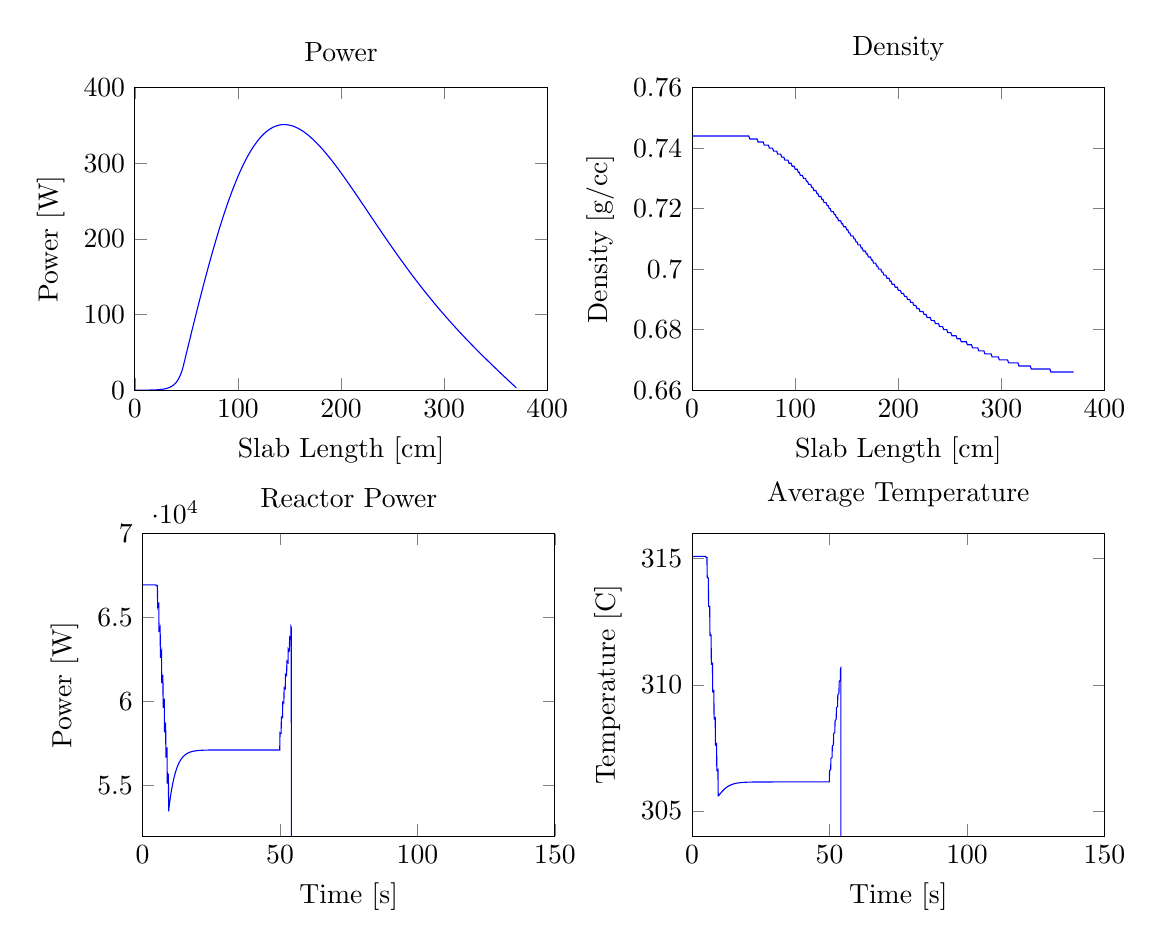 % This file was created by matlab2tikz v0.1.4.
% Copyright (c) 2008--2011, Nico Schlömer <nico.schloemer@gmail.com>
% All rights reserved.
% 
% The latest updates can be retrieved from
%   http://www.mathworks.com/matlabcentral/fileexchange/22022-matlab2tikz
% where you can also make suggestions and rate matlab2tikz.
% 
\begin{tikzpicture}

\begin{axis}[%
name=plot1,
scale only axis,
width=2.062in,
height=1.513in,
xmin=0, xmax=400,
ymin=0, ymax=400,
xlabel={Slab Length [cm]},
ylabel={Power [W]},
title={Power},
axis on top]
\addplot [
color=blue,
solid
]
coordinates{
 (1,0.009)(2,0.014)(3,0.018)(4,0.024)(5,0.029)(6,0.036)(7,0.044)(8,0.053)(9,0.063)(10,0.075)(11,0.089)(12,0.105)(13,0.124)(14,0.146)(15,0.172)(16,0.203)(17,0.239)(18,0.282)(19,0.332)(20,0.391)(21,0.46)(22,0.542)(23,0.638)(24,0.751)(25,0.884)(26,1.04)(27,1.224)(28,1.441)(29,1.696)(30,1.996)(31,2.35)(32,2.766)(33,3.255)(34,3.832)(35,4.51)(36,5.308)(37,6.248)(38,7.354)(39,8.655)(40,10.188)(41,11.991)(42,14.113)(43,16.611)(44,19.551)(45,23.011)(46,27.083)(47,31.875)(48,37.515)(49,43.146)(50,48.766)(51,54.374)(52,59.969)(53,65.548)(54,71.111)(55,76.656)(56,82.181)(57,87.684)(58,93.164)(59,98.62)(60,104.049)(61,109.45)(62,114.822)(63,120.162)(64,125.47)(65,130.743)(66,135.979)(67,141.178)(68,146.337)(69,151.456)(70,156.532)(71,161.564)(72,166.55)(73,171.489)(74,176.379)(75,181.22)(76,186.009)(77,190.746)(78,195.428)(79,200.055)(80,204.625)(81,209.138)(82,213.591)(83,217.984)(84,222.315)(85,226.584)(86,230.789)(87,234.93)(88,239.005)(89,243.014)(90,246.955)(91,250.828)(92,254.632)(93,258.366)(94,262.03)(95,265.622)(96,269.142)(97,272.59)(98,275.965)(99,279.266)(100,282.493)(101,285.646)(102,288.723)(103,291.726)(104,294.653)(105,297.504)(106,300.279)(107,302.978)(108,305.601)(109,308.148)(110,310.618)(111,313.011)(112,315.329)(113,317.57)(114,319.734)(115,321.823)(116,323.836)(117,325.773)(118,327.634)(119,329.421)(120,331.132)(121,332.769)(122,334.332)(123,335.821)(124,337.237)(125,338.58)(126,339.85)(127,341.049)(128,342.176)(129,343.233)(130,344.219)(131,345.136)(132,345.984)(133,346.764)(134,347.476)(135,348.122)(136,348.701)(137,349.215)(138,349.664)(139,350.049)(140,350.371)(141,350.631)(142,350.829)(143,350.966)(144,351.044)(145,351.063)(146,351.023)(147,350.926)(148,350.773)(149,350.564)(150,350.3)(151,349.983)(152,349.613)(153,349.19)(154,348.717)(155,348.194)(156,347.621)(157,347)(158,346.332)(159,345.617)(160,344.857)(161,344.052)(162,343.203)(163,342.311)(164,341.378)(165,340.404)(166,339.39)(167,338.336)(168,337.244)(169,336.115)(170,334.95)(171,333.749)(172,332.513)(173,331.244)(174,329.942)(175,328.608)(176,327.242)(177,325.847)(178,324.422)(179,322.968)(180,321.487)(181,319.978)(182,318.444)(183,316.884)(184,315.299)(185,313.691)(186,312.06)(187,310.407)(188,308.733)(189,307.037)(190,305.322)(191,303.588)(192,301.835)(193,300.064)(194,298.277)(195,296.473)(196,294.653)(197,292.818)(198,290.969)(199,289.107)(200,287.231)(201,285.343)(202,283.442)(203,281.531)(204,279.609)(205,277.677)(206,275.736)(207,273.785)(208,271.827)(209,269.86)(210,267.886)(211,265.905)(212,263.918)(213,261.926)(214,259.928)(215,257.925)(216,255.918)(217,253.906)(218,251.892)(219,249.874)(220,247.854)(221,245.832)(222,243.807)(223,241.782)(224,239.755)(225,237.728)(226,235.7)(227,233.673)(228,231.646)(229,229.62)(230,227.594)(231,225.571)(232,223.548)(233,221.528)(234,219.51)(235,217.495)(236,215.483)(237,213.473)(238,211.467)(239,209.465)(240,207.467)(241,205.472)(242,203.482)(243,201.496)(244,199.515)(245,197.539)(246,195.568)(247,193.603)(248,191.643)(249,189.688)(250,187.739)(251,185.797)(252,183.86)(253,181.93)(254,180.006)(255,178.088)(256,176.177)(257,174.273)(258,172.376)(259,170.486)(260,168.603)(261,166.727)(262,164.858)(263,162.997)(264,161.143)(265,159.296)(266,157.458)(267,155.626)(268,153.803)(269,151.987)(270,150.179)(271,148.379)(272,146.586)(273,144.802)(274,143.025)(275,141.257)(276,139.496)(277,137.743)(278,135.999)(279,134.262)(280,132.533)(281,130.813)(282,129.1)(283,127.396)(284,125.699)(285,124.01)(286,122.33)(287,120.657)(288,118.992)(289,117.336)(290,115.687)(291,114.045)(292,112.412)(293,110.787)(294,109.169)(295,107.559)(296,105.956)(297,104.361)(298,102.774)(299,101.194)(300,99.622)(301,98.056)(302,96.499)(303,94.948)(304,93.405)(305,91.869)(306,90.34)(307,88.818)(308,87.303)(309,85.794)(310,84.293)(311,82.798)(312,81.31)(313,79.828)(314,78.353)(315,76.884)(316,75.421)(317,73.965)(318,72.514)(319,71.07)(320,69.632)(321,68.199)(322,66.772)(323,65.351)(324,63.936)(325,62.526)(326,61.121)(327,59.721)(328,58.327)(329,56.938)(330,55.554)(331,54.174)(332,52.8)(333,51.43)(334,50.064)(335,48.703)(336,47.346)(337,45.994)(338,44.645)(339,43.301)(340,41.961)(341,40.624)(342,39.291)(343,37.962)(344,36.636)(345,35.313)(346,33.993)(347,32.677)(348,31.364)(349,30.053)(350,28.746)(351,27.441)(352,26.138)(353,24.838)(354,23.541)(355,22.245)(356,20.951)(357,19.66)(358,18.37)(359,17.082)(360,15.796)(361,14.511)(362,13.227)(363,11.945)(364,10.664)(365,9.384)(366,8.104)(367,6.826)(368,5.548)(369,4.271)(370,2.994) 
};

\end{axis}

\begin{axis}[%
name=plot2,
at=(plot1.right of south east), anchor=left of south west,
scale only axis,
width=2.062in,
height=1.513in,
xmin=0, xmax=400,
ymin=0.66, ymax=0.76,
xlabel={Slab Length [cm]},
ylabel={$\text{Density [g}/\text{cc]}$},
title={Density},
axis on top]
\addplot [
color=blue,
solid
]
coordinates{
 (1,0.744)(2,0.744)(3,0.744)(4,0.744)(5,0.744)(6,0.744)(7,0.744)(8,0.744)(9,0.744)(10,0.744)(11,0.744)(12,0.744)(13,0.744)(14,0.744)(15,0.744)(16,0.744)(17,0.744)(18,0.744)(19,0.744)(20,0.744)(21,0.744)(22,0.744)(23,0.744)(24,0.744)(25,0.744)(26,0.744)(27,0.744)(28,0.744)(29,0.744)(30,0.744)(31,0.744)(32,0.744)(33,0.744)(34,0.744)(35,0.744)(36,0.744)(37,0.744)(38,0.744)(39,0.744)(40,0.744)(41,0.744)(42,0.744)(43,0.744)(44,0.744)(45,0.744)(46,0.744)(47,0.744)(48,0.744)(49,0.744)(50,0.744)(51,0.744)(52,0.744)(53,0.744)(54,0.744)(55,0.744)(56,0.743)(57,0.743)(58,0.743)(59,0.743)(60,0.743)(61,0.743)(62,0.743)(63,0.743)(64,0.742)(65,0.742)(66,0.742)(67,0.742)(68,0.742)(69,0.742)(70,0.741)(71,0.741)(72,0.741)(73,0.741)(74,0.741)(75,0.74)(76,0.74)(77,0.74)(78,0.74)(79,0.739)(80,0.739)(81,0.739)(82,0.739)(83,0.738)(84,0.738)(85,0.738)(86,0.738)(87,0.737)(88,0.737)(89,0.737)(90,0.736)(91,0.736)(92,0.736)(93,0.736)(94,0.735)(95,0.735)(96,0.735)(97,0.734)(98,0.734)(99,0.734)(100,0.733)(101,0.733)(102,0.733)(103,0.732)(104,0.732)(105,0.731)(106,0.731)(107,0.731)(108,0.73)(109,0.73)(110,0.73)(111,0.729)(112,0.729)(113,0.728)(114,0.728)(115,0.728)(116,0.727)(117,0.727)(118,0.726)(119,0.726)(120,0.726)(121,0.725)(122,0.725)(123,0.724)(124,0.724)(125,0.724)(126,0.723)(127,0.723)(128,0.722)(129,0.722)(130,0.722)(131,0.721)(132,0.721)(133,0.72)(134,0.72)(135,0.719)(136,0.719)(137,0.719)(138,0.718)(139,0.718)(140,0.717)(141,0.717)(142,0.716)(143,0.716)(144,0.716)(145,0.715)(146,0.715)(147,0.714)(148,0.714)(149,0.714)(150,0.713)(151,0.713)(152,0.712)(153,0.712)(154,0.711)(155,0.711)(156,0.711)(157,0.71)(158,0.71)(159,0.709)(160,0.709)(161,0.708)(162,0.708)(163,0.708)(164,0.707)(165,0.707)(166,0.706)(167,0.706)(168,0.706)(169,0.705)(170,0.705)(171,0.704)(172,0.704)(173,0.704)(174,0.703)(175,0.703)(176,0.702)(177,0.702)(178,0.702)(179,0.701)(180,0.701)(181,0.7)(182,0.7)(183,0.7)(184,0.699)(185,0.699)(186,0.698)(187,0.698)(188,0.698)(189,0.697)(190,0.697)(191,0.697)(192,0.696)(193,0.696)(194,0.695)(195,0.695)(196,0.695)(197,0.694)(198,0.694)(199,0.694)(200,0.693)(201,0.693)(202,0.693)(203,0.692)(204,0.692)(205,0.692)(206,0.691)(207,0.691)(208,0.691)(209,0.69)(210,0.69)(211,0.69)(212,0.689)(213,0.689)(214,0.689)(215,0.688)(216,0.688)(217,0.688)(218,0.687)(219,0.687)(220,0.687)(221,0.686)(222,0.686)(223,0.686)(224,0.686)(225,0.685)(226,0.685)(227,0.685)(228,0.684)(229,0.684)(230,0.684)(231,0.684)(232,0.683)(233,0.683)(234,0.683)(235,0.683)(236,0.682)(237,0.682)(238,0.682)(239,0.682)(240,0.681)(241,0.681)(242,0.681)(243,0.681)(244,0.68)(245,0.68)(246,0.68)(247,0.68)(248,0.679)(249,0.679)(250,0.679)(251,0.679)(252,0.678)(253,0.678)(254,0.678)(255,0.678)(256,0.678)(257,0.677)(258,0.677)(259,0.677)(260,0.677)(261,0.676)(262,0.676)(263,0.676)(264,0.676)(265,0.676)(266,0.676)(267,0.675)(268,0.675)(269,0.675)(270,0.675)(271,0.675)(272,0.674)(273,0.674)(274,0.674)(275,0.674)(276,0.674)(277,0.674)(278,0.673)(279,0.673)(280,0.673)(281,0.673)(282,0.673)(283,0.673)(284,0.672)(285,0.672)(286,0.672)(287,0.672)(288,0.672)(289,0.672)(290,0.672)(291,0.671)(292,0.671)(293,0.671)(294,0.671)(295,0.671)(296,0.671)(297,0.671)(298,0.67)(299,0.67)(300,0.67)(301,0.67)(302,0.67)(303,0.67)(304,0.67)(305,0.67)(306,0.67)(307,0.669)(308,0.669)(309,0.669)(310,0.669)(311,0.669)(312,0.669)(313,0.669)(314,0.669)(315,0.669)(316,0.669)(317,0.668)(318,0.668)(319,0.668)(320,0.668)(321,0.668)(322,0.668)(323,0.668)(324,0.668)(325,0.668)(326,0.668)(327,0.668)(328,0.668)(329,0.667)(330,0.667)(331,0.667)(332,0.667)(333,0.667)(334,0.667)(335,0.667)(336,0.667)(337,0.667)(338,0.667)(339,0.667)(340,0.667)(341,0.667)(342,0.667)(343,0.667)(344,0.667)(345,0.667)(346,0.667)(347,0.667)(348,0.666)(349,0.666)(350,0.666)(351,0.666)(352,0.666)(353,0.666)(354,0.666)(355,0.666)(356,0.666)(357,0.666)(358,0.666)(359,0.666)(360,0.666)(361,0.666)(362,0.666)(363,0.666)(364,0.666)(365,0.666)(366,0.666)(367,0.666)(368,0.666)(369,0.666)(370,0.666) 
};

\end{axis}

\begin{axis}[%
name=plot4,
at=(plot2.below south west), anchor=above north west,
scale only axis,
width=2.062in,
height=1.513in,
xmin=0, xmax=150,
ymin=304, ymax=316,
xlabel={Time [s]},
ylabel={Temperature [C]},
title={Average Temperature},
axis on top]
\addplot [
color=blue,
solid
]
coordinates{
 (0,315.093)(0.1,315.093)(0.2,315.093)(0.3,315.093)(0.4,315.093)(0.5,315.093)(0.6,315.093)(0.7,315.093)(0.8,315.093)(0.9,315.093)(1,315.093)(1.1,315.093)(1.2,315.093)(1.3,315.093)(1.4,315.093)(1.5,315.093)(1.6,315.093)(1.7,315.093)(1.8,315.093)(1.9,315.093)(2,315.093)(2.1,315.093)(2.2,315.093)(2.3,315.093)(2.4,315.093)(2.5,315.093)(2.6,315.093)(2.7,315.093)(2.8,315.093)(2.9,315.093)(3,315.093)(3.1,315.093)(3.2,315.093)(3.3,315.093)(3.4,315.093)(3.5,315.093)(3.6,315.093)(3.7,315.093)(3.8,315.093)(3.9,315.093)(4,315.093)(4.1,315.093)(4.2,315.093)(4.3,315.093)(4.4,315.093)(4.5,315.093)(4.6,315.093)(4.7,315.093)(4.8,315.093)(4.9,315.093)(5,315.055)(5.1,315.054)(5.2,315.054)(5.3,315.054)(5.4,315.054)(5.5,314.255)(5.6,314.239)(5.7,314.237)(5.8,314.236)(5.9,314.236)(6,313.123)(6.1,313.104)(6.2,313.105)(6.3,313.107)(6.4,313.108)(6.5,311.965)(6.6,311.95)(6.7,311.955)(6.8,311.961)(6.9,311.967)(7,310.826)(7.1,310.815)(7.2,310.825)(7.3,310.835)(7.4,310.845)(7.5,309.719)(7.6,309.712)(7.7,309.725)(7.8,309.738)(7.9,309.752)(8,308.645)(8.1,308.642)(8.2,308.657)(8.3,308.672)(8.4,308.687)(8.5,307.604)(8.6,307.601)(8.7,307.617)(8.8,307.633)(8.9,307.649)(9,306.589)(9.1,306.587)(9.2,306.603)(9.3,306.618)(9.4,306.634)(9.5,305.597)(9.6,305.594)(9.7,305.608)(9.8,305.622)(9.9,305.636)(10,305.65)(10.1,305.664)(10.2,305.678)(10.3,305.691)(10.4,305.705)(10.5,305.718)(10.6,305.731)(10.7,305.744)(10.8,305.756)(10.9,305.769)(11,305.781)(11.1,305.792)(11.2,305.804)(11.3,305.815)(11.4,305.826)(11.5,305.837)(11.6,305.848)(11.7,305.858)(11.8,305.868)(11.9,305.878)(12,305.887)(12.1,305.896)(12.2,305.905)(12.3,305.914)(12.4,305.922)(12.5,305.93)(12.6,305.938)(12.7,305.946)(12.8,305.953)(12.9,305.96)(13,305.967)(13.1,305.974)(13.2,305.98)(13.3,305.987)(13.4,305.993)(13.5,305.998)(13.6,306.004)(13.7,306.01)(13.8,306.015)(13.9,306.02)(14,306.025)(14.1,306.03)(14.2,306.034)(14.3,306.039)(14.4,306.043)(14.5,306.047)(14.6,306.051)(14.7,306.055)(14.8,306.058)(14.9,306.062)(15,306.065)(15.1,306.068)(15.2,306.072)(15.3,306.075)(15.4,306.077)(15.5,306.08)(15.6,306.083)(15.7,306.086)(15.8,306.088)(15.9,306.09)(16,306.093)(16.1,306.095)(16.2,306.097)(16.3,306.099)(16.4,306.101)(16.5,306.103)(16.6,306.105)(16.7,306.106)(16.8,306.108)(16.9,306.11)(17,306.111)(17.1,306.113)(17.2,306.114)(17.3,306.115)(17.4,306.117)(17.5,306.118)(17.6,306.119)(17.7,306.12)(17.8,306.122)(17.9,306.123)(18,306.124)(18.1,306.125)(18.2,306.125)(18.3,306.126)(18.4,306.127)(18.5,306.128)(18.6,306.129)(18.7,306.13)(18.8,306.13)(18.9,306.131)(19,306.132)(19.1,306.132)(19.2,306.133)(19.3,306.134)(19.4,306.134)(19.5,306.135)(19.6,306.135)(19.7,306.136)(19.8,306.136)(19.9,306.137)(20,306.137)(20.1,306.137)(20.2,306.138)(20.3,306.138)(20.4,306.139)(20.5,306.139)(20.6,306.139)(20.7,306.14)(20.8,306.14)(20.9,306.14)(21,306.14)(21.1,306.141)(21.2,306.141)(21.3,306.141)(21.4,306.141)(21.5,306.142)(21.6,306.142)(21.7,306.142)(21.8,306.142)(21.9,306.143)(22,306.143)(22.1,306.143)(22.2,306.143)(22.3,306.143)(22.4,306.143)(22.5,306.143)(22.6,306.144)(22.7,306.144)(22.8,306.144)(22.9,306.144)(23,306.144)(23.1,306.144)(23.2,306.144)(23.3,306.144)(23.4,306.145)(23.5,306.145)(23.6,306.145)(23.7,306.145)(23.8,306.145)(23.9,306.145)(24,306.145)(24.1,306.145)(24.2,306.145)(24.3,306.145)(24.4,306.145)(24.5,306.145)(24.6,306.145)(24.7,306.145)(24.8,306.146)(24.9,306.146)(25,306.146)(25.1,306.146)(25.2,306.146)(25.3,306.146)(25.4,306.146)(25.5,306.146)(25.6,306.146)(25.7,306.146)(25.8,306.146)(25.9,306.146)(26,306.146)(26.1,306.146)(26.2,306.146)(26.3,306.146)(26.4,306.146)(26.5,306.146)(26.6,306.146)(26.7,306.146)(26.8,306.146)(26.9,306.146)(27,306.146)(27.1,306.146)(27.2,306.146)(27.3,306.146)(27.4,306.146)(27.5,306.146)(27.6,306.146)(27.7,306.146)(27.8,306.146)(27.9,306.146)(28,306.146)(28.1,306.146)(28.2,306.146)(28.3,306.146)(28.4,306.146)(28.5,306.146)(28.6,306.146)(28.7,306.146)(28.8,306.146)(28.9,306.146)(29,306.146)(29.1,306.146)(29.2,306.146)(29.3,306.146)(29.4,306.147)(29.5,306.147)(29.6,306.147)(29.7,306.147)(29.8,306.147)(29.9,306.147)(30,306.147)(30.1,306.147)(30.2,306.147)(30.3,306.147)(30.4,306.147)(30.5,306.147)(30.6,306.147)(30.7,306.147)(30.8,306.147)(30.9,306.147)(31,306.147)(31.1,306.147)(31.2,306.147)(31.3,306.147)(31.4,306.147)(31.5,306.147)(31.6,306.147)(31.7,306.147)(31.8,306.147)(31.9,306.147)(32,306.147)(32.1,306.147)(32.2,306.147)(32.3,306.147)(32.4,306.147)(32.5,306.147)(32.6,306.147)(32.7,306.147)(32.8,306.147)(32.9,306.147)(33,306.147)(33.1,306.147)(33.2,306.147)(33.3,306.147)(33.4,306.147)(33.5,306.147)(33.6,306.147)(33.7,306.147)(33.8,306.147)(33.9,306.147)(34,306.147)(34.1,306.147)(34.2,306.147)(34.3,306.147)(34.4,306.147)(34.5,306.147)(34.6,306.147)(34.7,306.147)(34.8,306.147)(34.9,306.147)(35,306.147)(35.1,306.147)(35.2,306.147)(35.3,306.147)(35.4,306.147)(35.5,306.147)(35.6,306.147)(35.7,306.147)(35.8,306.147)(35.9,306.147)(36,306.147)(36.1,306.147)(36.2,306.147)(36.3,306.147)(36.4,306.147)(36.5,306.147)(36.6,306.147)(36.7,306.147)(36.8,306.147)(36.9,306.147)(37,306.147)(37.1,306.147)(37.2,306.147)(37.3,306.147)(37.4,306.147)(37.5,306.147)(37.6,306.147)(37.7,306.147)(37.8,306.147)(37.9,306.147)(38,306.147)(38.1,306.147)(38.2,306.147)(38.3,306.147)(38.4,306.147)(38.5,306.147)(38.6,306.147)(38.7,306.147)(38.8,306.147)(38.9,306.147)(39,306.147)(39.1,306.147)(39.2,306.147)(39.3,306.147)(39.4,306.147)(39.5,306.147)(39.6,306.147)(39.7,306.147)(39.8,306.147)(39.9,306.147)(40,306.147)(40.1,306.147)(40.2,306.147)(40.3,306.147)(40.4,306.147)(40.5,306.147)(40.6,306.147)(40.7,306.147)(40.8,306.147)(40.9,306.147)(41,306.147)(41.1,306.147)(41.2,306.147)(41.3,306.147)(41.4,306.147)(41.5,306.147)(41.6,306.147)(41.7,306.147)(41.8,306.147)(41.9,306.147)(42,306.147)(42.1,306.147)(42.2,306.147)(42.3,306.147)(42.4,306.147)(42.5,306.147)(42.6,306.147)(42.7,306.147)(42.8,306.147)(42.9,306.147)(43,306.147)(43.1,306.147)(43.2,306.147)(43.3,306.147)(43.4,306.147)(43.5,306.147)(43.6,306.147)(43.7,306.147)(43.8,306.147)(43.9,306.147)(44,306.147)(44.1,306.147)(44.2,306.147)(44.3,306.147)(44.4,306.147)(44.5,306.147)(44.6,306.147)(44.7,306.147)(44.8,306.147)(44.9,306.147)(45,306.147)(45.1,306.147)(45.2,306.147)(45.3,306.147)(45.4,306.147)(45.5,306.147)(45.6,306.147)(45.7,306.147)(45.8,306.147)(45.9,306.147)(46,306.147)(46.1,306.147)(46.2,306.147)(46.3,306.147)(46.4,306.147)(46.5,306.147)(46.6,306.147)(46.7,306.147)(46.8,306.147)(46.9,306.147)(47,306.147)(47.1,306.147)(47.2,306.147)(47.3,306.147)(47.4,306.147)(47.5,306.147)(47.6,306.147)(47.7,306.147)(47.8,306.147)(47.9,306.147)(48,306.147)(48.1,306.147)(48.2,306.147)(48.3,306.147)(48.4,306.147)(48.5,306.147)(48.6,306.147)(48.7,306.147)(48.8,306.147)(48.9,306.147)(49,306.147)(49.1,306.147)(49.2,306.147)(49.3,306.147)(49.4,306.147)(49.5,306.147)(49.6,306.147)(49.7,306.147)(49.8,306.147)(49.9,306.147)(50,306.601)(50.1,306.613)(50.2,306.618)(50.3,306.622)(50.4,306.625)(50.5,307.077)(50.6,307.092)(50.7,307.1)(50.8,307.107)(50.9,307.113)(51,307.564)(51.1,307.582)(51.2,307.592)(51.3,307.601)(51.4,307.61)(51.5,308.061)(51.6,308.081)(51.7,308.093)(51.8,308.104)(51.9,308.114)(52,308.567)(52.1,308.588)(52.2,308.601)(52.3,308.613)(52.4,308.624)(52.5,309.079)(52.6,309.102)(52.7,309.115)(52.8,309.128)(52.9,309.139)(53,309.598)(53.1,309.62)(53.2,309.634)(53.3,309.647)(53.4,309.659)(53.5,310.12)(53.6,310.142)(53.7,310.156)(53.8,310.169)(53.9,310.181)(54,310.645)(54.1,310.667)(54.198,7.167) 
};

\end{axis}

\begin{axis}[%
at=(plot4.left of south west), anchor=right of south east,
scale only axis,
width=2.062in,
height=1.513in,
xmin=0, xmax=150,
ymin=52000, ymax=70000,
xlabel={Time [s]},
ylabel={Power [W]},
title={Reactor Power},
axis on top]
\addplot [
color=blue,
solid
]
coordinates{
 (0,66945.4)(0.1,66945.4)(0.2,66945.4)(0.3,66945.4)(0.4,66945.4)(0.5,66945.4)(0.6,66945.4)(0.7,66945.4)(0.8,66945.4)(0.9,66945.4)(1,66945.4)(1.1,66945.4)(1.2,66945.4)(1.3,66945.4)(1.4,66945.4)(1.5,66945.4)(1.6,66945.4)(1.7,66945.4)(1.8,66945.4)(1.9,66945.4)(2,66945.4)(2.1,66945.4)(2.2,66945.4)(2.3,66945.4)(2.4,66945.4)(2.5,66945.4)(2.6,66945.4)(2.7,66945.4)(2.8,66945.4)(2.9,66945.4)(3,66945.4)(3.1,66945.4)(3.2,66945.4)(3.3,66945.4)(3.4,66945.4)(3.5,66945.4)(3.6,66945.4)(3.7,66945.4)(3.8,66945.4)(3.9,66945.4)(4,66945.4)(4.1,66945.4)(4.2,66945.4)(4.3,66945.4)(4.4,66945.4)(4.5,66945.4)(4.6,66945.4)(4.7,66945.4)(4.8,66945.4)(4.9,66945.4)(5,66890.2)(5.1,66893.5)(5.2,66894.4)(5.3,66895.2)(5.4,66896)(5.5,65709.4)(5.6,65782.5)(5.7,65802.9)(5.8,65821.9)(5.9,65840.6)(6,64146.9)(6.1,64270.5)(6.2,64319.5)(6.3,64366.1)(6.4,64411.6)(6.5,62609.2)(6.6,62762.8)(6.7,62839.7)(6.8,62913)(6.9,62984.3)(7,61110.9)(7.1,61287.8)(7.2,61388.1)(7.3,61484.1)(7.4,61577)(7.5,59640.4)(7.6,59833.7)(7.7,59951.9)(7.8,60065.1)(7.9,60174.5)(8,58173.4)(8.1,58376.5)(8.2,58506.6)(8.3,58631.1)(8.4,58751.5)(8.5,56679.5)(8.6,56885.5)(8.7,57021.6)(8.8,57151.9)(8.9,57277.8)(9,55124.5)(9.1,55327.3)(9.2,55463.7)(9.3,55594.3)(9.4,55720.6)(9.5,53473.4)(9.6,53666.8)(9.7,53798.2)(9.8,53924.2)(9.9,54046)(10,54163.8)(10.1,54277.6)(10.2,54387.5)(10.3,54493.7)(10.4,54596.2)(10.5,54695.1)(10.6,54790.5)(10.7,54882.5)(10.8,54971.2)(10.9,55056.7)(11,55139.1)(11.1,55218.5)(11.2,55295)(11.3,55368.6)(11.4,55439.4)(11.5,55507.6)(11.6,55573.3)(11.7,55636.4)(11.8,55697.1)(11.9,55755.5)(12,55811.7)(12.1,55865.7)(12.2,55917.6)(12.3,55967.5)(12.4,56015.4)(12.5,56061.5)(12.6,56105.7)(12.7,56148.2)(12.8,56189)(12.9,56228.2)(13,56265.8)(13.1,56301.9)(13.2,56336.6)(13.3,56369.9)(13.4,56401.8)(13.5,56432.4)(13.6,56461.8)(13.7,56490)(13.8,56517.1)(13.9,56543)(14,56567.9)(14.1,56591.7)(14.2,56614.6)(14.3,56636.6)(14.4,56657.6)(14.5,56677.7)(14.6,56697)(14.7,56715.6)(14.8,56733.3)(14.9,56750.3)(15,56766.6)(15.1,56782.2)(15.2,56797.1)(15.3,56811.5)(15.4,56825.2)(15.5,56838.3)(15.6,56850.9)(15.7,56863)(15.8,56874.5)(15.9,56885.6)(16,56896.2)(16.1,56906.3)(16.2,56916)(16.3,56925.3)(16.4,56934.2)(16.5,56942.7)(16.6,56950.8)(16.7,56958.6)(16.8,56966.1)(16.9,56973.2)(17,56980)(17.1,56986.6)(17.2,56992.8)(17.3,56998.8)(17.4,57004.5)(17.5,57010)(17.6,57015.3)(17.7,57020.3)(17.8,57025.1)(17.9,57029.6)(18,57034)(18.1,57038.2)(18.2,57042.2)(18.3,57046.1)(18.4,57049.7)(18.5,57053.3)(18.6,57056.6)(18.7,57059.8)(18.8,57062.9)(18.9,57065.8)(19,57068.6)(19.1,57071.3)(19.2,57073.9)(19.3,57076.3)(19.4,57078.6)(19.5,57080.9)(19.6,57083)(19.7,57085.1)(19.8,57087)(19.9,57088.9)(20,57090.7)(20.1,57092.4)(20.2,57094)(20.3,57095.6)(20.4,57097.1)(20.5,57098.5)(20.6,57099.8)(20.7,57101.1)(20.8,57102.4)(20.9,57103.6)(21,57104.7)(21.1,57105.8)(21.2,57106.8)(21.3,57107.8)(21.4,57108.7)(21.5,57109.6)(21.6,57110.5)(21.7,57111.3)(21.8,57112.1)(21.9,57112.8)(22,57113.6)(22.1,57114.2)(22.2,57114.9)(22.3,57115.5)(22.4,57116.1)(22.5,57116.7)(22.6,57117.2)(22.7,57117.7)(22.8,57118.2)(22.9,57118.7)(23,57119.2)(23.1,57119.6)(23.2,57120)(23.3,57120.4)(23.4,57120.8)(23.5,57121.1)(23.6,57121.5)(23.7,57121.8)(23.8,57122.1)(23.9,57122.4)(24,57122.7)(24.1,57123)(24.2,57123.2)(24.3,57123.5)(24.4,57123.7)(24.5,57123.9)(24.6,57124.1)(24.7,57124.4)(24.8,57124.5)(24.9,57124.7)(25,57124.9)(25.1,57125.1)(25.2,57125.2)(25.3,57125.4)(25.4,57125.5)(25.5,57125.7)(25.6,57125.8)(25.7,57125.9)(25.8,57126.1)(25.9,57126.2)(26,57126.3)(26.1,57126.4)(26.2,57126.5)(26.3,57126.6)(26.4,57126.7)(26.5,57126.8)(26.6,57126.9)(26.7,57127)(26.8,57127)(26.9,57127.1)(27,57127.2)(27.1,57127.2)(27.2,57127.3)(27.3,57127.4)(27.4,57127.4)(27.5,57127.5)(27.6,57127.5)(27.7,57127.6)(27.8,57127.6)(27.9,57127.7)(28,57127.7)(28.1,57127.8)(28.2,57127.8)(28.3,57127.8)(28.4,57127.9)(28.5,57127.9)(28.6,57127.9)(28.7,57128)(28.8,57128)(28.9,57128)(29,57128.1)(29.1,57128.1)(29.2,57128.1)(29.3,57128.1)(29.4,57128.1)(29.5,57128.2)(29.6,57128.2)(29.7,57128.2)(29.8,57128.2)(29.9,57128.2)(30,57128.3)(30.1,57128.3)(30.2,57128.3)(30.3,57128.3)(30.4,57128.3)(30.5,57128.3)(30.6,57128.3)(30.7,57128.4)(30.8,57128.4)(30.9,57128.4)(31,57128.4)(31.1,57128.4)(31.2,57128.4)(31.3,57128.4)(31.4,57128.4)(31.5,57128.4)(31.6,57128.4)(31.7,57128.5)(31.8,57128.5)(31.9,57128.5)(32,57128.5)(32.1,57128.5)(32.2,57128.5)(32.3,57128.5)(32.4,57128.5)(32.5,57128.5)(32.6,57128.5)(32.7,57128.5)(32.8,57128.5)(32.9,57128.5)(33,57128.5)(33.1,57128.5)(33.2,57128.5)(33.3,57128.5)(33.4,57128.5)(33.5,57128.5)(33.6,57128.5)(33.7,57128.5)(33.8,57128.6)(33.9,57128.6)(34,57128.6)(34.1,57128.6)(34.2,57128.6)(34.3,57128.6)(34.4,57128.6)(34.5,57128.6)(34.6,57128.6)(34.7,57128.6)(34.8,57128.6)(34.9,57128.6)(35,57128.6)(35.1,57128.6)(35.2,57128.6)(35.3,57128.6)(35.4,57128.6)(35.5,57128.6)(35.6,57128.6)(35.7,57128.6)(35.8,57128.6)(35.9,57128.6)(36,57128.6)(36.1,57128.6)(36.2,57128.6)(36.3,57128.6)(36.4,57128.6)(36.5,57128.6)(36.6,57128.6)(36.7,57128.6)(36.8,57128.6)(36.9,57128.6)(37,57128.6)(37.1,57128.6)(37.2,57128.6)(37.3,57128.6)(37.4,57128.6)(37.5,57128.6)(37.6,57128.6)(37.7,57128.6)(37.8,57128.6)(37.9,57128.6)(38,57128.6)(38.1,57128.6)(38.2,57128.6)(38.3,57128.6)(38.4,57128.6)(38.5,57128.6)(38.6,57128.6)(38.7,57128.6)(38.8,57128.6)(38.9,57128.6)(39,57128.6)(39.1,57128.6)(39.2,57128.6)(39.3,57128.6)(39.4,57128.6)(39.5,57128.6)(39.6,57128.6)(39.7,57128.6)(39.8,57128.6)(39.9,57128.6)(40,57128.6)(40.1,57128.6)(40.2,57128.6)(40.3,57128.6)(40.4,57128.6)(40.5,57128.6)(40.6,57128.6)(40.7,57128.6)(40.8,57128.6)(40.9,57128.6)(41,57128.6)(41.1,57128.6)(41.2,57128.6)(41.3,57128.6)(41.4,57128.6)(41.5,57128.6)(41.6,57128.6)(41.7,57128.6)(41.8,57128.6)(41.9,57128.6)(42,57128.6)(42.1,57128.6)(42.2,57128.6)(42.3,57128.6)(42.4,57128.6)(42.5,57128.6)(42.6,57128.6)(42.7,57128.6)(42.8,57128.6)(42.9,57128.6)(43,57128.6)(43.1,57128.6)(43.2,57128.6)(43.3,57128.6)(43.4,57128.6)(43.5,57128.6)(43.6,57128.6)(43.7,57128.6)(43.8,57128.6)(43.9,57128.6)(44,57128.6)(44.1,57128.6)(44.2,57128.6)(44.3,57128.6)(44.4,57128.6)(44.5,57128.6)(44.6,57128.6)(44.7,57128.6)(44.8,57128.6)(44.9,57128.6)(45,57128.6)(45.1,57128.6)(45.2,57128.6)(45.3,57128.6)(45.4,57128.6)(45.5,57128.6)(45.6,57128.6)(45.7,57128.6)(45.8,57128.6)(45.9,57128.6)(46,57128.6)(46.1,57128.6)(46.2,57128.6)(46.3,57128.6)(46.4,57128.6)(46.5,57128.6)(46.6,57128.6)(46.7,57128.6)(46.8,57128.6)(46.9,57128.6)(47,57128.6)(47.1,57128.6)(47.2,57128.6)(47.3,57128.6)(47.4,57128.6)(47.5,57128.6)(47.6,57128.6)(47.7,57128.6)(47.8,57128.6)(47.9,57128.6)(48,57128.6)(48.1,57128.6)(48.2,57128.6)(48.3,57128.6)(48.4,57128.6)(48.5,57128.6)(48.6,57128.6)(48.7,57128.6)(48.8,57128.6)(48.9,57128.6)(49,57128.6)(49.1,57128.6)(49.2,57128.6)(49.3,57128.6)(49.4,57128.6)(49.5,57128.6)(49.6,57128.6)(49.7,57128.6)(49.8,57128.6)(49.9,57128.6)(50,58125.8)(50.1,58102.7)(50.2,58104.1)(50.3,58105.6)(50.4,58106.7)(50.5,59053.9)(50.6,59030.9)(50.7,59032.6)(50.8,59034.2)(50.9,59035.2)(51,59941.4)(51.1,59917)(51.2,59917.7)(51.3,59918.1)(51.4,59917.8)(51.5,60789.4)(51.6,60762.4)(51.7,60760.9)(51.8,60759.1)(51.9,60756.6)(52,61598.1)(52.1,61567.6)(52.2,61563.2)(52.3,61558.5)(52.4,61553.1)(52.5,62367.7)(52.6,62333)(52.7,62325.1)(52.8,62316.9)(52.9,62308.1)(53,63098.5)(53.1,63059.2)(53.2,63047.3)(53.3,63035.3)(53.4,63022.8)(53.5,63791)(53.6,63746.8)(53.7,63730.8)(53.8,63714.8)(53.9,63698.3)(54,64446)(54.1,64396.9)(54.181,12397.4) 
};

\end{axis}
\end{tikzpicture}
